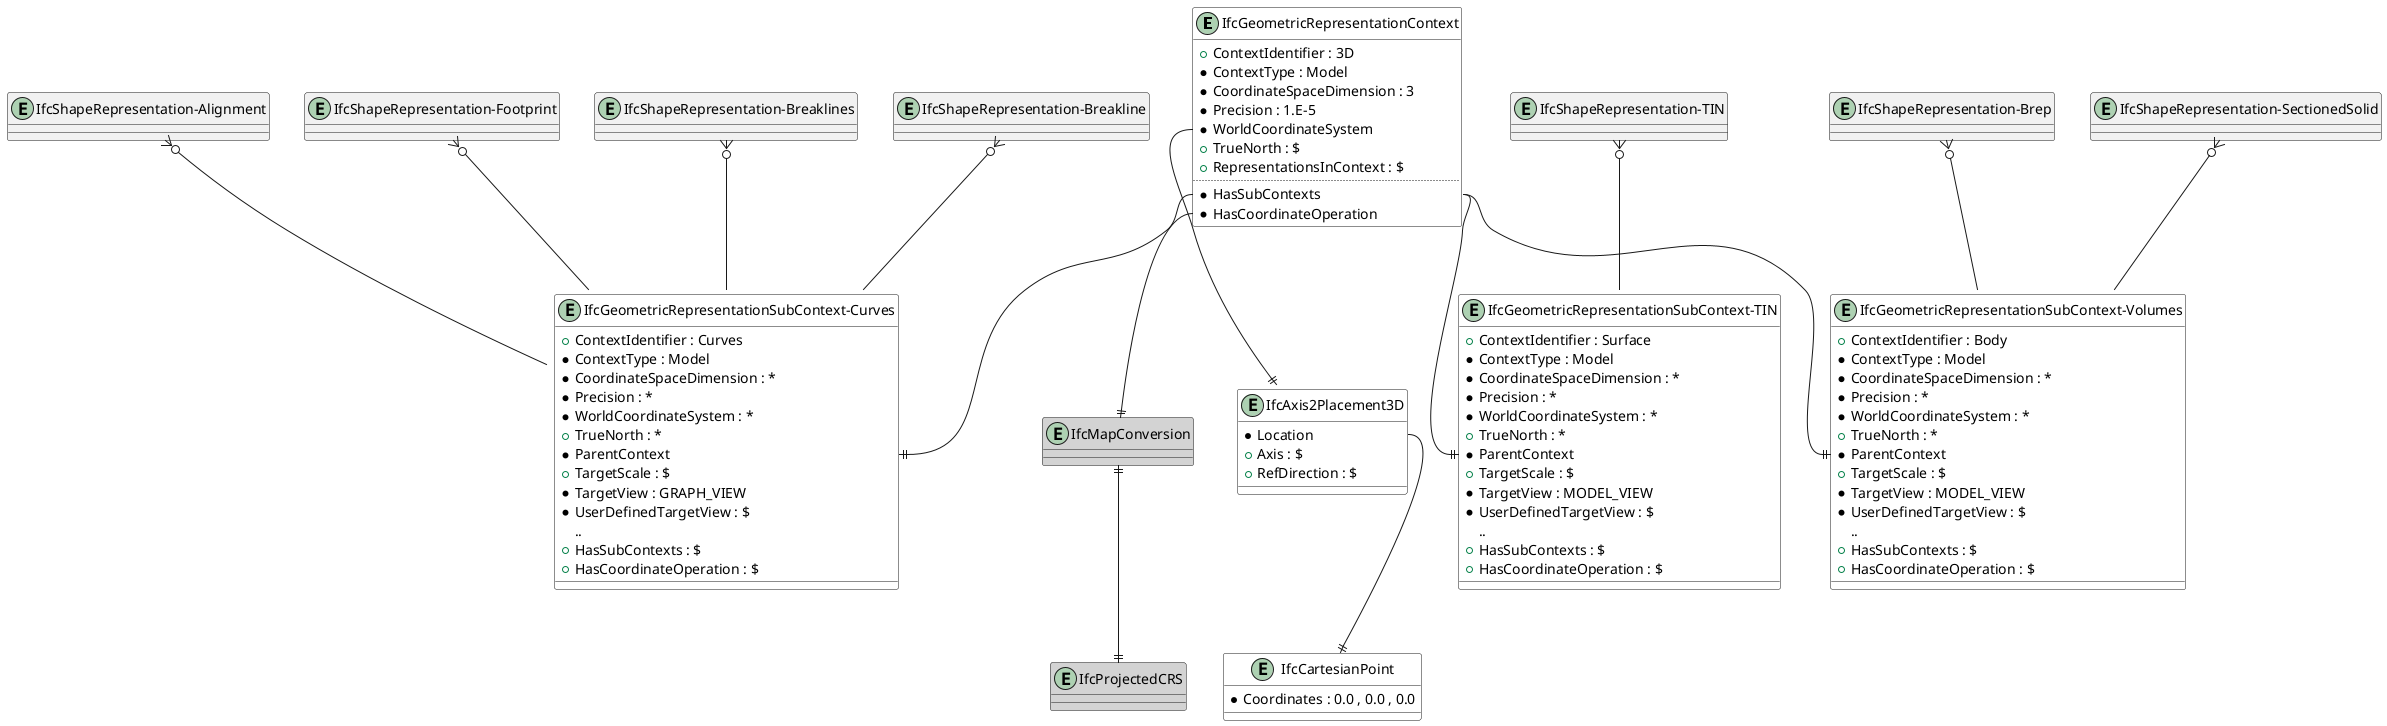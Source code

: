 @startuml 

entity IfcGeometricRepresentationContext #white
{
  +ContextIdentifier : 3D
  *ContextType : Model
  *CoordinateSpaceDimension : 3
  *Precision : 1.E-5
  *WorldCoordinateSystem
  +TrueNorth : $
  +RepresentationsInContext : $
  ..
  *HasSubContexts
  *HasCoordinateOperation
}

entity IfcAxis2Placement3D #white
{
  *Location
  +Axis : $ 
  +RefDirection : $
}

entity IfcCartesianPoint #white
{
  *Coordinates : 0.0 , 0.0 , 0.0
}

IfcGeometricRepresentationContext::WorldCoordinateSystem--||IfcAxis2Placement3D

IfcAxis2Placement3D::Location--||IfcCartesianPoint

entity IfcMapConversion #lightgray

entity IfcProjectedCRS #lightgray

entity "IfcGeometricRepresentationSubContext-Curves" #white
{
  +ContextIdentifier : Curves
  *ContextType : Model
  *CoordinateSpaceDimension : *
  *Precision : *
  *WorldCoordinateSystem : *
  +TrueNorth : *
  *ParentContext
  +TargetScale : $
  *TargetView : GRAPH_VIEW
  *UserDefinedTargetView : $
    ..
  +HasSubContexts : $
  +HasCoordinateOperation : $
}

entity "IfcGeometricRepresentationSubContext-TIN" #white
{
  +ContextIdentifier : Surface
  *ContextType : Model
  *CoordinateSpaceDimension : *
  *Precision : *
  *WorldCoordinateSystem : *
  +TrueNorth : *
  *ParentContext
  +TargetScale : $
  *TargetView : MODEL_VIEW
  *UserDefinedTargetView : $
    ..
  +HasSubContexts : $
  +HasCoordinateOperation : $
}

entity "IfcGeometricRepresentationSubContext-Volumes" #white
{
  +ContextIdentifier : Body
  *ContextType : Model
  *CoordinateSpaceDimension : *
  *Precision : *
  *WorldCoordinateSystem : *
  +TrueNorth : *
  *ParentContext
  +TargetScale : $
  *TargetView : MODEL_VIEW
  *UserDefinedTargetView : $
    ..
  +HasSubContexts : $
  +HasCoordinateOperation : $
}

IfcGeometricRepresentationContext::HasSubContexts--||"IfcGeometricRepresentationSubContext-Curves::ParentContext"

IfcGeometricRepresentationContext::HasSubContexts--||"IfcGeometricRepresentationSubContext-TIN::ParentContext"

IfcGeometricRepresentationContext::HasSubContexts--||"IfcGeometricRepresentationSubContext-Volumes::ParentContext"

IfcGeometricRepresentationContext::HasCoordinateOperation--||IfcMapConversion
IfcMapConversion||--||IfcProjectedCRS


entity "IfcShapeRepresentation-Alignment"
"IfcShapeRepresentation-Alignment"}o--"IfcGeometricRepresentationSubContext-Curves"
entity "IfcShapeRepresentation-Footprint"
"IfcShapeRepresentation-Footprint"}o--"IfcGeometricRepresentationSubContext-Curves"
entity "IfcShapeRepresentation-Breaklines"
"IfcShapeRepresentation-Breaklines"}o--"IfcGeometricRepresentationSubContext-Curves"
entity "IfcShapeRepresentation-Breakline"
"IfcShapeRepresentation-Breakline"}o--"IfcGeometricRepresentationSubContext-Curves"

entity "IfcShapeRepresentation-TIN"
"IfcShapeRepresentation-TIN"}o--"IfcGeometricRepresentationSubContext-TIN"

entity "IfcShapeRepresentation-Brep"
"IfcShapeRepresentation-Brep"}o--"IfcGeometricRepresentationSubContext-Volumes"

entity "IfcShapeRepresentation-SectionedSolid"
"IfcShapeRepresentation-SectionedSolid"}o--"IfcGeometricRepresentationSubContext-Volumes"


@enduml
